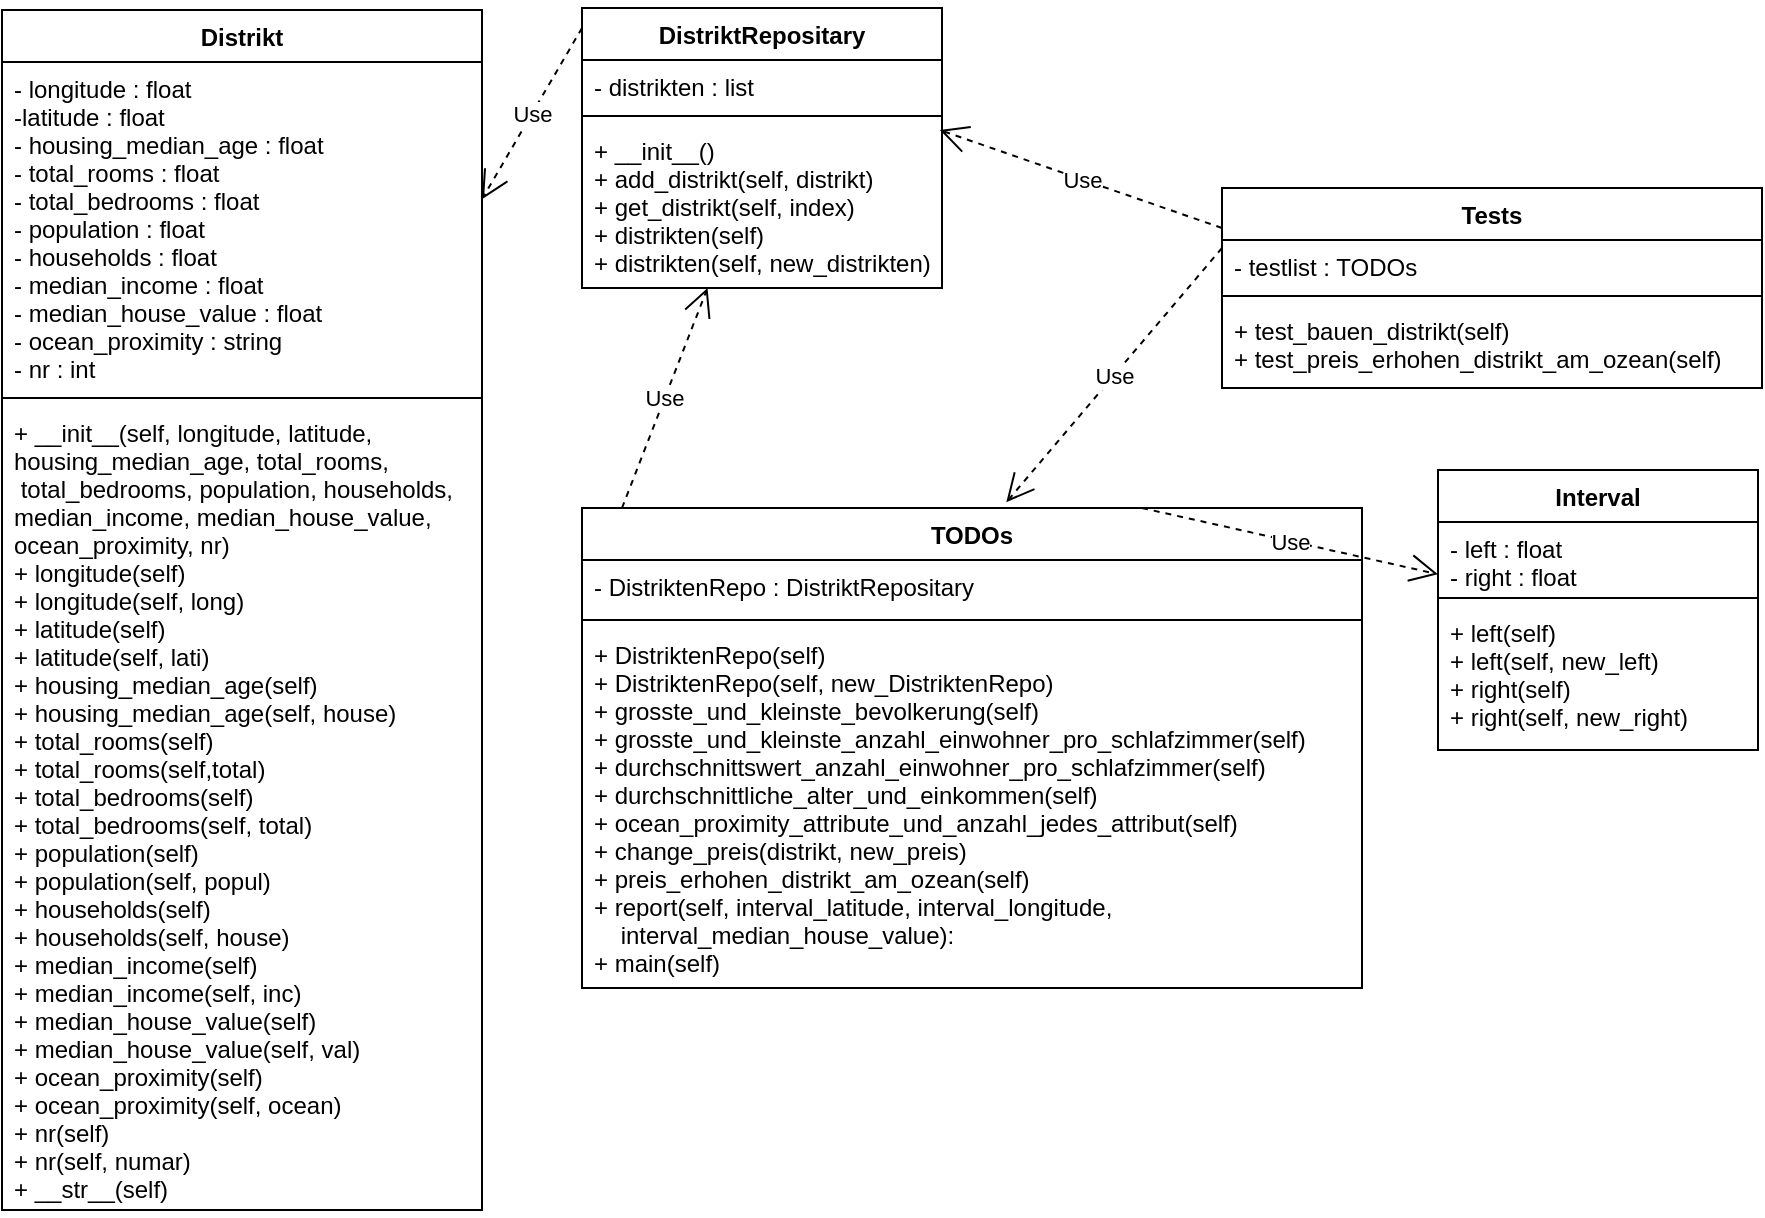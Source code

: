 <mxfile version="12.3.5" type="device" pages="1"><diagram id="z9J0vOH7U3oSj4mAR8ZN" name="Page-1"><mxGraphModel dx="868" dy="450" grid="1" gridSize="10" guides="1" tooltips="1" connect="1" arrows="1" fold="1" page="1" pageScale="1" pageWidth="827" pageHeight="1169" math="0" shadow="0"><root><mxCell id="0"/><mxCell id="1" parent="0"/><mxCell id="PIUHCTdZjU0YyivmZz7A-78" value="Distrikt" style="swimlane;fontStyle=1;align=center;verticalAlign=top;childLayout=stackLayout;horizontal=1;startSize=26;horizontalStack=0;resizeParent=1;resizeParentMax=0;resizeLast=0;collapsible=1;marginBottom=0;" vertex="1" parent="1"><mxGeometry x="20" y="21" width="240" height="600" as="geometry"/></mxCell><mxCell id="PIUHCTdZjU0YyivmZz7A-79" value="- longitude : float&#10;-latitude : float&#10;- housing_median_age : float&#10;- total_rooms : float&#10;- total_bedrooms : float&#10;- population : float&#10;- households : float&#10;- median_income : float&#10;- median_house_value : float&#10;- ocean_proximity : string&#10;- nr : int" style="text;strokeColor=none;fillColor=none;align=left;verticalAlign=top;spacingLeft=4;spacingRight=4;overflow=hidden;rotatable=0;points=[[0,0.5],[1,0.5]];portConstraint=eastwest;" vertex="1" parent="PIUHCTdZjU0YyivmZz7A-78"><mxGeometry y="26" width="240" height="164" as="geometry"/></mxCell><mxCell id="PIUHCTdZjU0YyivmZz7A-80" value="" style="line;strokeWidth=1;fillColor=none;align=left;verticalAlign=middle;spacingTop=-1;spacingLeft=3;spacingRight=3;rotatable=0;labelPosition=right;points=[];portConstraint=eastwest;" vertex="1" parent="PIUHCTdZjU0YyivmZz7A-78"><mxGeometry y="190" width="240" height="8" as="geometry"/></mxCell><mxCell id="PIUHCTdZjU0YyivmZz7A-81" value="+ __init__(self, longitude, latitude, &#10;housing_median_age, total_rooms,&#10; total_bedrooms, population, households,&#10;             median_income, median_house_value, &#10;ocean_proximity, nr)&#10;+ longitude(self)&#10;+ longitude(self, long)&#10;+ latitude(self)&#10;+ latitude(self, lati)&#10;+ housing_median_age(self)&#10;+ housing_median_age(self, house)&#10;+ total_rooms(self)&#10;+ total_rooms(self,total)&#10;+ total_bedrooms(self)&#10;+ total_bedrooms(self, total)&#10;+ population(self)&#10;+ population(self, popul)&#10;+ households(self)&#10;+ households(self, house)&#10;+ median_income(self)&#10;+ median_income(self, inc)&#10;+ median_house_value(self)&#10;+ median_house_value(self, val)&#10;+ ocean_proximity(self)&#10;+ ocean_proximity(self, ocean)&#10;+ nr(self)&#10;+ nr(self, numar)&#10;+ __str__(self)" style="text;strokeColor=none;fillColor=none;align=left;verticalAlign=top;spacingLeft=4;spacingRight=4;overflow=hidden;rotatable=0;points=[[0,0.5],[1,0.5]];portConstraint=eastwest;" vertex="1" parent="PIUHCTdZjU0YyivmZz7A-78"><mxGeometry y="198" width="240" height="402" as="geometry"/></mxCell><mxCell id="PIUHCTdZjU0YyivmZz7A-82" value="DistriktRepositary" style="swimlane;fontStyle=1;align=center;verticalAlign=top;childLayout=stackLayout;horizontal=1;startSize=26;horizontalStack=0;resizeParent=1;resizeParentMax=0;resizeLast=0;collapsible=1;marginBottom=0;" vertex="1" parent="1"><mxGeometry x="310" y="20" width="180" height="140" as="geometry"/></mxCell><mxCell id="PIUHCTdZjU0YyivmZz7A-108" value="Use" style="endArrow=open;endSize=12;dashed=1;html=1;" edge="1" parent="PIUHCTdZjU0YyivmZz7A-82" target="PIUHCTdZjU0YyivmZz7A-78"><mxGeometry width="160" relative="1" as="geometry"><mxPoint y="10" as="sourcePoint"/><mxPoint x="160" y="10" as="targetPoint"/></mxGeometry></mxCell><mxCell id="PIUHCTdZjU0YyivmZz7A-83" value="- distrikten : list " style="text;strokeColor=none;fillColor=none;align=left;verticalAlign=top;spacingLeft=4;spacingRight=4;overflow=hidden;rotatable=0;points=[[0,0.5],[1,0.5]];portConstraint=eastwest;" vertex="1" parent="PIUHCTdZjU0YyivmZz7A-82"><mxGeometry y="26" width="180" height="24" as="geometry"/></mxCell><mxCell id="PIUHCTdZjU0YyivmZz7A-84" value="" style="line;strokeWidth=1;fillColor=none;align=left;verticalAlign=middle;spacingTop=-1;spacingLeft=3;spacingRight=3;rotatable=0;labelPosition=right;points=[];portConstraint=eastwest;" vertex="1" parent="PIUHCTdZjU0YyivmZz7A-82"><mxGeometry y="50" width="180" height="8" as="geometry"/></mxCell><mxCell id="PIUHCTdZjU0YyivmZz7A-85" value="+ __init__()&#10;+ add_distrikt(self, distrikt)&#10;+ get_distrikt(self, index)&#10;+ distrikten(self)&#10;+ distrikten(self, new_distrikten)" style="text;strokeColor=none;fillColor=none;align=left;verticalAlign=top;spacingLeft=4;spacingRight=4;overflow=hidden;rotatable=0;points=[[0,0.5],[1,0.5]];portConstraint=eastwest;" vertex="1" parent="PIUHCTdZjU0YyivmZz7A-82"><mxGeometry y="58" width="180" height="82" as="geometry"/></mxCell><mxCell id="PIUHCTdZjU0YyivmZz7A-86" value="TODOs" style="swimlane;fontStyle=1;align=center;verticalAlign=top;childLayout=stackLayout;horizontal=1;startSize=26;horizontalStack=0;resizeParent=1;resizeParentMax=0;resizeLast=0;collapsible=1;marginBottom=0;" vertex="1" parent="1"><mxGeometry x="310" y="270" width="390" height="240" as="geometry"/></mxCell><mxCell id="PIUHCTdZjU0YyivmZz7A-107" value="Use" style="endArrow=open;endSize=12;dashed=1;html=1;" edge="1" parent="PIUHCTdZjU0YyivmZz7A-86" target="PIUHCTdZjU0YyivmZz7A-82"><mxGeometry width="160" relative="1" as="geometry"><mxPoint x="20" as="sourcePoint"/><mxPoint x="180" as="targetPoint"/></mxGeometry></mxCell><mxCell id="PIUHCTdZjU0YyivmZz7A-110" value="Use" style="endArrow=open;endSize=12;dashed=1;html=1;" edge="1" parent="PIUHCTdZjU0YyivmZz7A-86" target="PIUHCTdZjU0YyivmZz7A-94"><mxGeometry width="160" relative="1" as="geometry"><mxPoint x="280" as="sourcePoint"/><mxPoint x="440" as="targetPoint"/></mxGeometry></mxCell><mxCell id="PIUHCTdZjU0YyivmZz7A-87" value="- DistriktenRepo : DistriktRepositary" style="text;strokeColor=none;fillColor=none;align=left;verticalAlign=top;spacingLeft=4;spacingRight=4;overflow=hidden;rotatable=0;points=[[0,0.5],[1,0.5]];portConstraint=eastwest;" vertex="1" parent="PIUHCTdZjU0YyivmZz7A-86"><mxGeometry y="26" width="390" height="26" as="geometry"/></mxCell><mxCell id="PIUHCTdZjU0YyivmZz7A-88" value="" style="line;strokeWidth=1;fillColor=none;align=left;verticalAlign=middle;spacingTop=-1;spacingLeft=3;spacingRight=3;rotatable=0;labelPosition=right;points=[];portConstraint=eastwest;" vertex="1" parent="PIUHCTdZjU0YyivmZz7A-86"><mxGeometry y="52" width="390" height="8" as="geometry"/></mxCell><mxCell id="PIUHCTdZjU0YyivmZz7A-89" value="+ DistriktenRepo(self)&#10;+ DistriktenRepo(self, new_DistriktenRepo)&#10;+ grosste_und_kleinste_bevolkerung(self)&#10;+ grosste_und_kleinste_anzahl_einwohner_pro_schlafzimmer(self)&#10;+ durchschnittswert_anzahl_einwohner_pro_schlafzimmer(self)&#10;+ durchschnittliche_alter_und_einkommen(self)&#10;+ ocean_proximity_attribute_und_anzahl_jedes_attribut(self) &#10;+ change_preis(distrikt, new_preis)&#10;+ preis_erhohen_distrikt_am_ozean(self)&#10;+ report(self, interval_latitude, interval_longitude, &#10;    interval_median_house_value):&#10;+ main(self)&#10;" style="text;strokeColor=none;fillColor=none;align=left;verticalAlign=top;spacingLeft=4;spacingRight=4;overflow=hidden;rotatable=0;points=[[0,0.5],[1,0.5]];portConstraint=eastwest;" vertex="1" parent="PIUHCTdZjU0YyivmZz7A-86"><mxGeometry y="60" width="390" height="180" as="geometry"/></mxCell><mxCell id="PIUHCTdZjU0YyivmZz7A-90" value="Tests" style="swimlane;fontStyle=1;align=center;verticalAlign=top;childLayout=stackLayout;horizontal=1;startSize=26;horizontalStack=0;resizeParent=1;resizeParentMax=0;resizeLast=0;collapsible=1;marginBottom=0;" vertex="1" parent="1"><mxGeometry x="630" y="110" width="270" height="100" as="geometry"/></mxCell><mxCell id="PIUHCTdZjU0YyivmZz7A-105" value="Use" style="endArrow=open;endSize=12;dashed=1;html=1;entryX=0.994;entryY=0.037;entryDx=0;entryDy=0;entryPerimeter=0;" edge="1" parent="PIUHCTdZjU0YyivmZz7A-90" target="PIUHCTdZjU0YyivmZz7A-85"><mxGeometry width="160" relative="1" as="geometry"><mxPoint y="20" as="sourcePoint"/><mxPoint x="160" y="20" as="targetPoint"/></mxGeometry></mxCell><mxCell id="PIUHCTdZjU0YyivmZz7A-106" value="Use" style="endArrow=open;endSize=12;dashed=1;html=1;entryX=0.544;entryY=-0.012;entryDx=0;entryDy=0;entryPerimeter=0;" edge="1" parent="PIUHCTdZjU0YyivmZz7A-90" target="PIUHCTdZjU0YyivmZz7A-86"><mxGeometry width="160" relative="1" as="geometry"><mxPoint y="30" as="sourcePoint"/><mxPoint x="160" y="30" as="targetPoint"/></mxGeometry></mxCell><mxCell id="PIUHCTdZjU0YyivmZz7A-91" value="- testlist : TODOs" style="text;strokeColor=none;fillColor=none;align=left;verticalAlign=top;spacingLeft=4;spacingRight=4;overflow=hidden;rotatable=0;points=[[0,0.5],[1,0.5]];portConstraint=eastwest;" vertex="1" parent="PIUHCTdZjU0YyivmZz7A-90"><mxGeometry y="26" width="270" height="24" as="geometry"/></mxCell><mxCell id="PIUHCTdZjU0YyivmZz7A-92" value="" style="line;strokeWidth=1;fillColor=none;align=left;verticalAlign=middle;spacingTop=-1;spacingLeft=3;spacingRight=3;rotatable=0;labelPosition=right;points=[];portConstraint=eastwest;" vertex="1" parent="PIUHCTdZjU0YyivmZz7A-90"><mxGeometry y="50" width="270" height="8" as="geometry"/></mxCell><mxCell id="PIUHCTdZjU0YyivmZz7A-93" value="+ test_bauen_distrikt(self)&#10;+ test_preis_erhohen_distrikt_am_ozean(self)" style="text;strokeColor=none;fillColor=none;align=left;verticalAlign=top;spacingLeft=4;spacingRight=4;overflow=hidden;rotatable=0;points=[[0,0.5],[1,0.5]];portConstraint=eastwest;" vertex="1" parent="PIUHCTdZjU0YyivmZz7A-90"><mxGeometry y="58" width="270" height="42" as="geometry"/></mxCell><mxCell id="PIUHCTdZjU0YyivmZz7A-94" value="Interval" style="swimlane;fontStyle=1;align=center;verticalAlign=top;childLayout=stackLayout;horizontal=1;startSize=26;horizontalStack=0;resizeParent=1;resizeParentMax=0;resizeLast=0;collapsible=1;marginBottom=0;" vertex="1" parent="1"><mxGeometry x="738" y="251" width="160" height="140" as="geometry"/></mxCell><mxCell id="PIUHCTdZjU0YyivmZz7A-95" value="- left : float&#10;- right : float" style="text;strokeColor=none;fillColor=none;align=left;verticalAlign=top;spacingLeft=4;spacingRight=4;overflow=hidden;rotatable=0;points=[[0,0.5],[1,0.5]];portConstraint=eastwest;" vertex="1" parent="PIUHCTdZjU0YyivmZz7A-94"><mxGeometry y="26" width="160" height="34" as="geometry"/></mxCell><mxCell id="PIUHCTdZjU0YyivmZz7A-96" value="" style="line;strokeWidth=1;fillColor=none;align=left;verticalAlign=middle;spacingTop=-1;spacingLeft=3;spacingRight=3;rotatable=0;labelPosition=right;points=[];portConstraint=eastwest;" vertex="1" parent="PIUHCTdZjU0YyivmZz7A-94"><mxGeometry y="60" width="160" height="8" as="geometry"/></mxCell><mxCell id="PIUHCTdZjU0YyivmZz7A-97" value="+ left(self)&#10;+ left(self, new_left)&#10;+ right(self)&#10;+ right(self, new_right)" style="text;strokeColor=none;fillColor=none;align=left;verticalAlign=top;spacingLeft=4;spacingRight=4;overflow=hidden;rotatable=0;points=[[0,0.5],[1,0.5]];portConstraint=eastwest;" vertex="1" parent="PIUHCTdZjU0YyivmZz7A-94"><mxGeometry y="68" width="160" height="72" as="geometry"/></mxCell></root></mxGraphModel></diagram></mxfile>